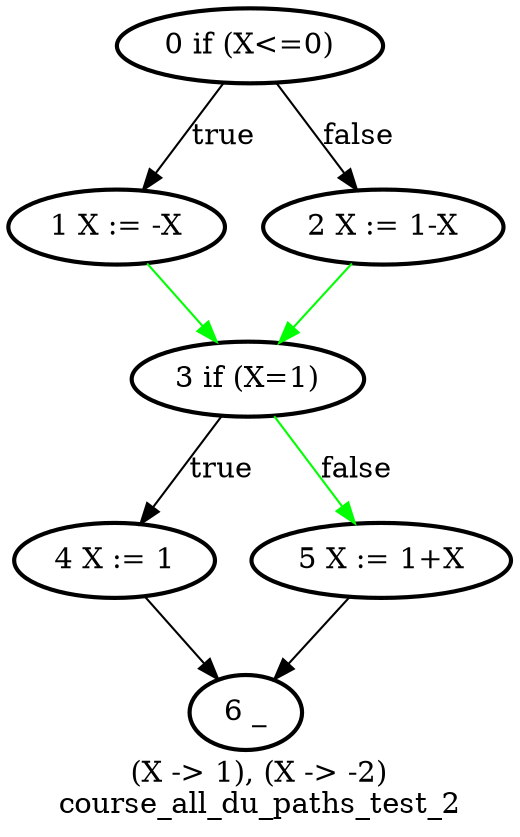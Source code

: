 digraph course_all_du_paths_test_2 {
	label = "(X -> 1), (X -> -2)
course_all_du_paths_test_2"
	"1 X := -X" [style = bold]
	"4 X := 1" -> "6 _"
	"5 X := 1+X" [style = bold]
	"3 if (X=1)" [style = bold]
	"4 X := 1" [style = bold]
	"6 _" [style = bold]
	"2 X := 1-X" [style = bold]
	"0 if (X<=0)" -> "1 X := -X" [label = true]
	"1 X := -X" -> "3 if (X=1)" [color = green]
	"2 X := 1-X" -> "3 if (X=1)" [color = green]
	"5 X := 1+X" -> "6 _"
	"0 if (X<=0)" [style = bold]
	"0 if (X<=0)" -> "2 X := 1-X" [label = false]
	"3 if (X=1)" -> "5 X := 1+X" [label = false, color = green]
	"3 if (X=1)" -> "4 X := 1" [label = true]
}